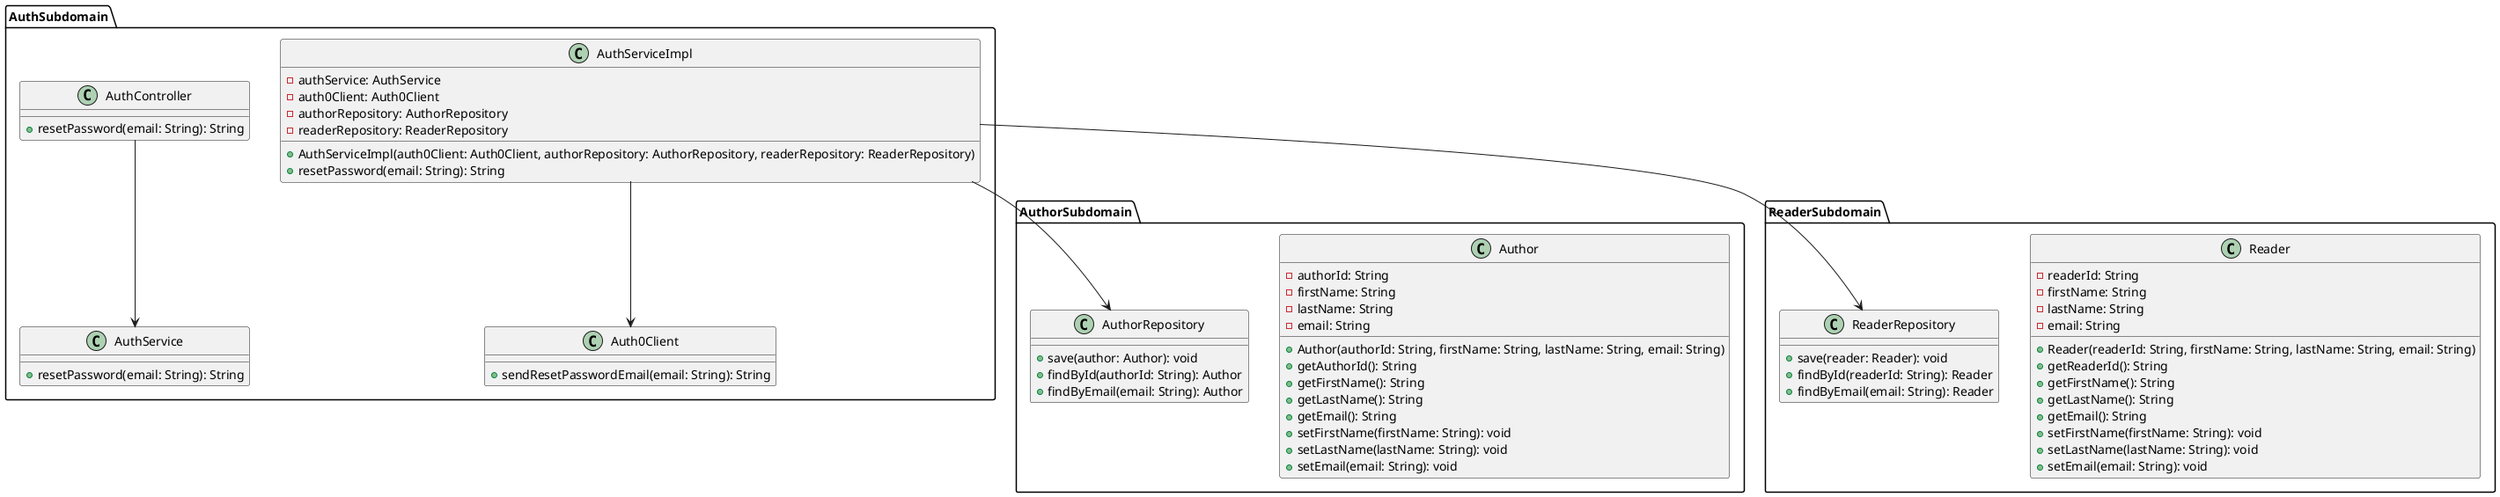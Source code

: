 @startuml

package "AuthorSubdomain" {

    class Author {
        - authorId: String 
        - firstName: String
        - lastName: String
        - email: String
        + Author(authorId: String, firstName: String, lastName: String, email: String)
        + getAuthorId(): String
        + getFirstName(): String
        + getLastName(): String
        + getEmail(): String
        + setFirstName(firstName: String): void
        + setLastName(lastName: String): void
        + setEmail(email: String): void
    }

    class AuthorRepository {
        + save(author: Author): void
        + findById(authorId: String): Author
        + findByEmail(email: String): Author
    }
}

package "ReaderSubdomain" {

    class Reader {
        - readerId: String 
        - firstName: String
        - lastName: String
        - email: String
        + Reader(readerId: String, firstName: String, lastName: String, email: String)
        + getReaderId(): String
        + getFirstName(): String
        + getLastName(): String
        + getEmail(): String
        + setFirstName(firstName: String): void
        + setLastName(lastName: String): void
        + setEmail(email: String): void
    }

    class ReaderRepository {
        + save(reader: Reader): void
        + findById(readerId: String): Reader
        + findByEmail(email: String): Reader
    }
}

package "AuthSubdomain" {

    class AuthController {
        + resetPassword(email: String): String
    }

    class AuthService {
        + resetPassword(email: String): String
    }

    class AuthServiceImpl {
        - authService: AuthService
        - auth0Client: Auth0Client
        - authorRepository: AuthorRepository
        - readerRepository: ReaderRepository
        + AuthServiceImpl(auth0Client: Auth0Client, authorRepository: AuthorRepository, readerRepository: ReaderRepository)
        + resetPassword(email: String): String
    }

    class Auth0Client {
        + sendResetPasswordEmail(email: String): String
    }
}

AuthController --> AuthService
AuthServiceImpl --> Auth0Client
AuthServiceImpl --> AuthorRepository
AuthServiceImpl --> ReaderRepository

@enduml
